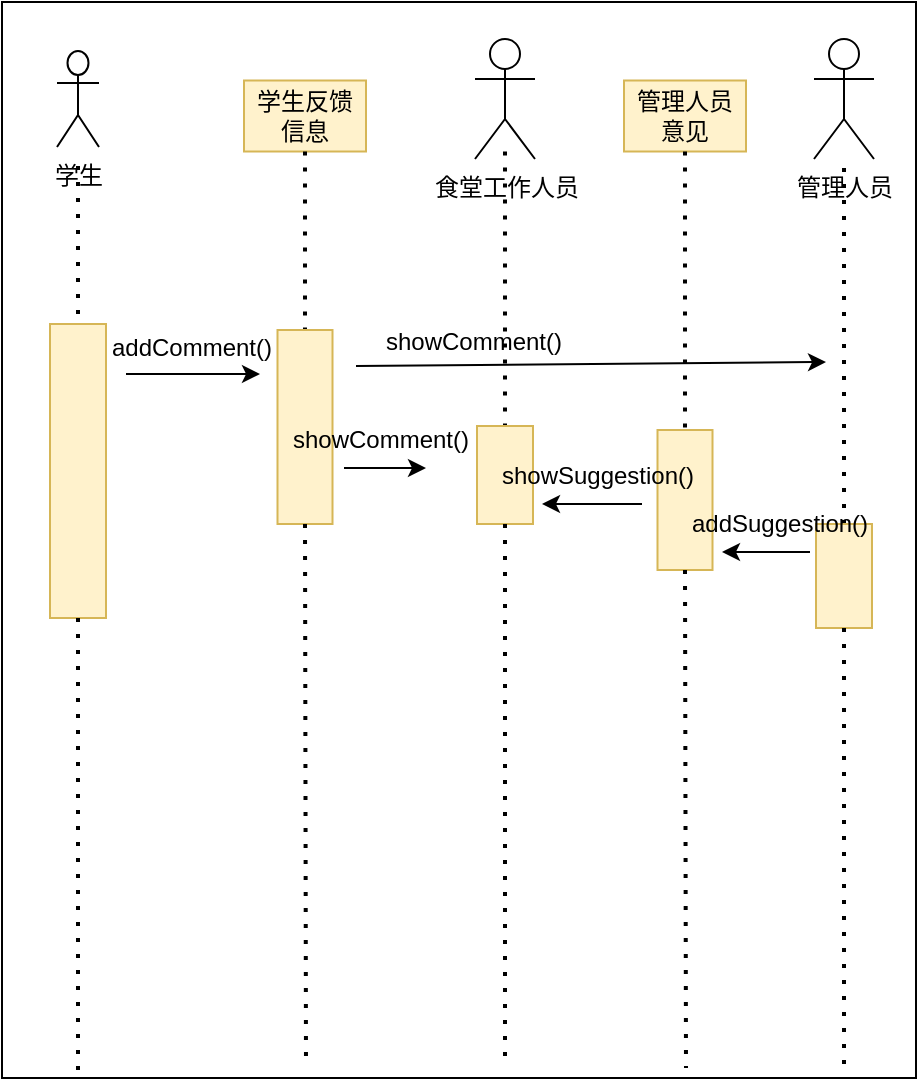 <mxfile version="20.5.3" type="github">
  <diagram id="Fio2O4Zh_DrDkoOL3htt" name="第 1 页">
    <mxGraphModel dx="1038" dy="600" grid="0" gridSize="10" guides="1" tooltips="1" connect="1" arrows="1" fold="1" page="1" pageScale="1" pageWidth="827" pageHeight="1169" math="0" shadow="0">
      <root>
        <mxCell id="0" />
        <mxCell id="1" parent="0" />
        <mxCell id="4DwnTIUPpVcd0Za8Jnlm-51" value="" style="rounded=0;whiteSpace=wrap;html=1;" vertex="1" parent="1">
          <mxGeometry x="66" y="17" width="457" height="538" as="geometry" />
        </mxCell>
        <mxCell id="4DwnTIUPpVcd0Za8Jnlm-2" value="学生反馈信息" style="rounded=0;whiteSpace=wrap;html=1;fillColor=#fff2cc;strokeColor=#d6b656;" vertex="1" parent="1">
          <mxGeometry x="187" y="56.25" width="61" height="35.5" as="geometry" />
        </mxCell>
        <mxCell id="4DwnTIUPpVcd0Za8Jnlm-5" value="" style="endArrow=none;dashed=1;html=1;dashPattern=1 3;strokeWidth=2;rounded=0;entryX=0.5;entryY=0;entryDx=0;entryDy=0;startArrow=none;" edge="1" parent="1" target="4DwnTIUPpVcd0Za8Jnlm-6">
          <mxGeometry width="50" height="50" relative="1" as="geometry">
            <mxPoint x="104" y="99" as="sourcePoint" />
            <mxPoint x="86.583" y="226" as="targetPoint" />
          </mxGeometry>
        </mxCell>
        <mxCell id="4DwnTIUPpVcd0Za8Jnlm-6" value="" style="rounded=0;whiteSpace=wrap;html=1;fillColor=#fff2cc;strokeColor=#d6b656;" vertex="1" parent="1">
          <mxGeometry x="90" y="178" width="28" height="147" as="geometry" />
        </mxCell>
        <mxCell id="4DwnTIUPpVcd0Za8Jnlm-7" value="" style="endArrow=none;dashed=1;html=1;dashPattern=1 3;strokeWidth=2;rounded=0;exitX=0.5;exitY=1;exitDx=0;exitDy=0;" edge="1" parent="1" source="4DwnTIUPpVcd0Za8Jnlm-6">
          <mxGeometry width="50" height="50" relative="1" as="geometry">
            <mxPoint x="99" y="454" as="sourcePoint" />
            <mxPoint x="104" y="551" as="targetPoint" />
          </mxGeometry>
        </mxCell>
        <mxCell id="4DwnTIUPpVcd0Za8Jnlm-8" value="" style="endArrow=none;dashed=1;html=1;dashPattern=1 3;strokeWidth=2;rounded=0;entryX=0.5;entryY=0;entryDx=0;entryDy=0;exitX=0.5;exitY=1;exitDx=0;exitDy=0;" edge="1" parent="1" source="4DwnTIUPpVcd0Za8Jnlm-2" target="4DwnTIUPpVcd0Za8Jnlm-9">
          <mxGeometry width="50" height="50" relative="1" as="geometry">
            <mxPoint x="217.5" y="110" as="sourcePoint" />
            <mxPoint x="200.083" y="238" as="targetPoint" />
          </mxGeometry>
        </mxCell>
        <mxCell id="4DwnTIUPpVcd0Za8Jnlm-9" value="" style="rounded=0;whiteSpace=wrap;html=1;fillColor=#fff2cc;strokeColor=#d6b656;" vertex="1" parent="1">
          <mxGeometry x="203.75" y="181" width="27.5" height="97" as="geometry" />
        </mxCell>
        <mxCell id="4DwnTIUPpVcd0Za8Jnlm-10" value="" style="endArrow=none;dashed=1;html=1;dashPattern=1 3;strokeWidth=2;rounded=0;exitX=0.5;exitY=1;exitDx=0;exitDy=0;" edge="1" parent="1" source="4DwnTIUPpVcd0Za8Jnlm-9">
          <mxGeometry width="50" height="50" relative="1" as="geometry">
            <mxPoint x="201.5" y="466" as="sourcePoint" />
            <mxPoint x="218" y="550" as="targetPoint" />
          </mxGeometry>
        </mxCell>
        <mxCell id="4DwnTIUPpVcd0Za8Jnlm-11" value="" style="endArrow=none;dashed=1;html=1;dashPattern=1 3;strokeWidth=2;rounded=0;entryX=0.5;entryY=0;entryDx=0;entryDy=0;" edge="1" parent="1" target="4DwnTIUPpVcd0Za8Jnlm-12">
          <mxGeometry width="50" height="50" relative="1" as="geometry">
            <mxPoint x="317.5" y="91.75" as="sourcePoint" />
            <mxPoint x="300.083" y="219.75" as="targetPoint" />
          </mxGeometry>
        </mxCell>
        <mxCell id="4DwnTIUPpVcd0Za8Jnlm-12" value="" style="rounded=0;whiteSpace=wrap;html=1;fillColor=#fff2cc;strokeColor=#d6b656;" vertex="1" parent="1">
          <mxGeometry x="303.5" y="229" width="28" height="49" as="geometry" />
        </mxCell>
        <mxCell id="4DwnTIUPpVcd0Za8Jnlm-13" value="" style="endArrow=none;dashed=1;html=1;dashPattern=1 3;strokeWidth=2;rounded=0;exitX=0.5;exitY=1;exitDx=0;exitDy=0;" edge="1" parent="1" source="4DwnTIUPpVcd0Za8Jnlm-12">
          <mxGeometry width="50" height="50" relative="1" as="geometry">
            <mxPoint x="312.5" y="447.75" as="sourcePoint" />
            <mxPoint x="317.5" y="544.75" as="targetPoint" />
          </mxGeometry>
        </mxCell>
        <mxCell id="4DwnTIUPpVcd0Za8Jnlm-14" value="" style="endArrow=none;dashed=1;html=1;dashPattern=1 3;strokeWidth=2;rounded=0;entryX=0.5;entryY=0;entryDx=0;entryDy=0;" edge="1" parent="1" target="4DwnTIUPpVcd0Za8Jnlm-15">
          <mxGeometry width="50" height="50" relative="1" as="geometry">
            <mxPoint x="487" y="100" as="sourcePoint" />
            <mxPoint x="469.583" y="228" as="targetPoint" />
          </mxGeometry>
        </mxCell>
        <mxCell id="4DwnTIUPpVcd0Za8Jnlm-15" value="" style="rounded=0;whiteSpace=wrap;html=1;fillColor=#fff2cc;strokeColor=#d6b656;" vertex="1" parent="1">
          <mxGeometry x="473" y="278" width="28" height="52" as="geometry" />
        </mxCell>
        <mxCell id="4DwnTIUPpVcd0Za8Jnlm-16" value="" style="endArrow=none;dashed=1;html=1;dashPattern=1 3;strokeWidth=2;rounded=0;exitX=0.5;exitY=1;exitDx=0;exitDy=0;" edge="1" parent="1" source="4DwnTIUPpVcd0Za8Jnlm-15">
          <mxGeometry width="50" height="50" relative="1" as="geometry">
            <mxPoint x="482" y="456" as="sourcePoint" />
            <mxPoint x="487" y="553" as="targetPoint" />
          </mxGeometry>
        </mxCell>
        <mxCell id="4DwnTIUPpVcd0Za8Jnlm-17" value="学生" style="shape=umlActor;verticalLabelPosition=bottom;verticalAlign=top;html=1;outlineConnect=0;" vertex="1" parent="1">
          <mxGeometry x="93.5" y="41.5" width="21" height="48" as="geometry" />
        </mxCell>
        <mxCell id="4DwnTIUPpVcd0Za8Jnlm-18" value="" style="endArrow=none;dashed=1;html=1;dashPattern=1 3;strokeWidth=2;rounded=0;" edge="1" parent="1">
          <mxGeometry width="50" height="50" relative="1" as="geometry">
            <mxPoint x="104" y="87" as="sourcePoint" />
            <mxPoint x="104" y="87" as="targetPoint" />
          </mxGeometry>
        </mxCell>
        <mxCell id="4DwnTIUPpVcd0Za8Jnlm-20" value="addComment()" style="text;html=1;strokeColor=none;fillColor=none;align=center;verticalAlign=middle;whiteSpace=wrap;rounded=0;" vertex="1" parent="1">
          <mxGeometry x="131" y="181" width="60" height="18" as="geometry" />
        </mxCell>
        <mxCell id="4DwnTIUPpVcd0Za8Jnlm-26" value="" style="endArrow=classic;html=1;rounded=0;" edge="1" parent="1">
          <mxGeometry width="50" height="50" relative="1" as="geometry">
            <mxPoint x="128" y="203" as="sourcePoint" />
            <mxPoint x="195" y="203" as="targetPoint" />
          </mxGeometry>
        </mxCell>
        <mxCell id="4DwnTIUPpVcd0Za8Jnlm-27" value="管理人员" style="shape=umlActor;verticalLabelPosition=bottom;verticalAlign=top;html=1;outlineConnect=0;" vertex="1" parent="1">
          <mxGeometry x="472" y="35.5" width="30" height="60" as="geometry" />
        </mxCell>
        <mxCell id="4DwnTIUPpVcd0Za8Jnlm-28" value="showComment()" style="text;html=1;strokeColor=none;fillColor=none;align=center;verticalAlign=middle;whiteSpace=wrap;rounded=0;" vertex="1" parent="1">
          <mxGeometry x="271.5" y="178" width="60" height="18" as="geometry" />
        </mxCell>
        <mxCell id="4DwnTIUPpVcd0Za8Jnlm-29" value="" style="endArrow=classic;html=1;rounded=0;" edge="1" parent="1">
          <mxGeometry width="50" height="50" relative="1" as="geometry">
            <mxPoint x="243" y="199" as="sourcePoint" />
            <mxPoint x="478" y="197" as="targetPoint" />
          </mxGeometry>
        </mxCell>
        <mxCell id="4DwnTIUPpVcd0Za8Jnlm-30" value="食堂工作人员" style="shape=umlActor;verticalLabelPosition=bottom;verticalAlign=top;html=1;outlineConnect=0;" vertex="1" parent="1">
          <mxGeometry x="302.5" y="35.5" width="30" height="60" as="geometry" />
        </mxCell>
        <mxCell id="4DwnTIUPpVcd0Za8Jnlm-33" value="" style="endArrow=classic;html=1;rounded=0;" edge="1" parent="1">
          <mxGeometry width="50" height="50" relative="1" as="geometry">
            <mxPoint x="237" y="250" as="sourcePoint" />
            <mxPoint x="278" y="250" as="targetPoint" />
          </mxGeometry>
        </mxCell>
        <mxCell id="4DwnTIUPpVcd0Za8Jnlm-34" value="showComment()" style="text;html=1;strokeColor=none;fillColor=none;align=center;verticalAlign=middle;whiteSpace=wrap;rounded=0;" vertex="1" parent="1">
          <mxGeometry x="250" y="223" width="11" height="26.5" as="geometry" />
        </mxCell>
        <mxCell id="4DwnTIUPpVcd0Za8Jnlm-40" value="管理人员意见" style="rounded=0;whiteSpace=wrap;html=1;fillColor=#fff2cc;strokeColor=#d6b656;" vertex="1" parent="1">
          <mxGeometry x="377" y="56.25" width="61" height="35.5" as="geometry" />
        </mxCell>
        <mxCell id="4DwnTIUPpVcd0Za8Jnlm-41" value="" style="endArrow=none;dashed=1;html=1;dashPattern=1 3;strokeWidth=2;rounded=0;entryX=0.5;entryY=0;entryDx=0;entryDy=0;exitX=0.5;exitY=1;exitDx=0;exitDy=0;" edge="1" parent="1" source="4DwnTIUPpVcd0Za8Jnlm-40" target="4DwnTIUPpVcd0Za8Jnlm-42">
          <mxGeometry width="50" height="50" relative="1" as="geometry">
            <mxPoint x="407.5" y="110" as="sourcePoint" />
            <mxPoint x="390.083" y="238" as="targetPoint" />
          </mxGeometry>
        </mxCell>
        <mxCell id="4DwnTIUPpVcd0Za8Jnlm-42" value="" style="rounded=0;whiteSpace=wrap;html=1;fillColor=#fff2cc;strokeColor=#d6b656;" vertex="1" parent="1">
          <mxGeometry x="393.75" y="231" width="27.5" height="70" as="geometry" />
        </mxCell>
        <mxCell id="4DwnTIUPpVcd0Za8Jnlm-43" value="" style="endArrow=none;dashed=1;html=1;dashPattern=1 3;strokeWidth=2;rounded=0;exitX=0.5;exitY=1;exitDx=0;exitDy=0;" edge="1" parent="1" source="4DwnTIUPpVcd0Za8Jnlm-42">
          <mxGeometry width="50" height="50" relative="1" as="geometry">
            <mxPoint x="391.5" y="466" as="sourcePoint" />
            <mxPoint x="408" y="550" as="targetPoint" />
          </mxGeometry>
        </mxCell>
        <mxCell id="4DwnTIUPpVcd0Za8Jnlm-45" value="" style="endArrow=classic;html=1;rounded=0;" edge="1" parent="1">
          <mxGeometry width="50" height="50" relative="1" as="geometry">
            <mxPoint x="470" y="292" as="sourcePoint" />
            <mxPoint x="426" y="292" as="targetPoint" />
          </mxGeometry>
        </mxCell>
        <mxCell id="4DwnTIUPpVcd0Za8Jnlm-46" value="addSuggestion()" style="text;html=1;strokeColor=none;fillColor=none;align=center;verticalAlign=middle;whiteSpace=wrap;rounded=0;" vertex="1" parent="1">
          <mxGeometry x="425" y="269" width="60" height="18" as="geometry" />
        </mxCell>
        <mxCell id="4DwnTIUPpVcd0Za8Jnlm-48" value="" style="endArrow=classic;html=1;rounded=0;" edge="1" parent="1">
          <mxGeometry width="50" height="50" relative="1" as="geometry">
            <mxPoint x="386" y="268" as="sourcePoint" />
            <mxPoint x="336" y="268" as="targetPoint" />
          </mxGeometry>
        </mxCell>
        <mxCell id="4DwnTIUPpVcd0Za8Jnlm-50" value="showSuggestion()" style="text;html=1;strokeColor=none;fillColor=none;align=center;verticalAlign=middle;whiteSpace=wrap;rounded=0;" vertex="1" parent="1">
          <mxGeometry x="333.75" y="244.5" width="60" height="18" as="geometry" />
        </mxCell>
      </root>
    </mxGraphModel>
  </diagram>
</mxfile>
